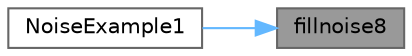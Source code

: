 digraph "fillnoise8"
{
 // INTERACTIVE_SVG=YES
 // LATEX_PDF_SIZE
  bgcolor="transparent";
  edge [fontname=Helvetica,fontsize=10,labelfontname=Helvetica,labelfontsize=10];
  node [fontname=Helvetica,fontsize=10,shape=box,height=0.2,width=0.4];
  rankdir="RL";
  Node1 [id="Node000001",label="fillnoise8",height=0.2,width=0.4,color="gray40", fillcolor="grey60", style="filled", fontcolor="black",tooltip=" "];
  Node1 -> Node2 [id="edge1_Node000001_Node000002",dir="back",color="steelblue1",style="solid",tooltip=" "];
  Node2 [id="Node000002",label="NoiseExample1",height=0.2,width=0.4,color="grey40", fillcolor="white", style="filled",URL="$d6/d43/funky_8cpp_a7a6d050a5dd4ae0a1c3feef397f34959.html#a7a6d050a5dd4ae0a1c3feef397f34959",tooltip=" "];
}
